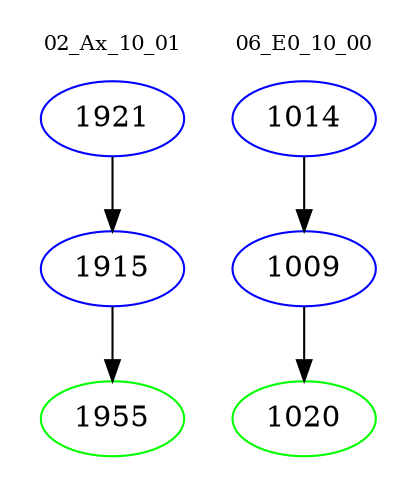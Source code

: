 digraph{
subgraph cluster_0 {
color = white
label = "02_Ax_10_01";
fontsize=10;
T0_1921 [label="1921", color="blue"]
T0_1921 -> T0_1915 [color="black"]
T0_1915 [label="1915", color="blue"]
T0_1915 -> T0_1955 [color="black"]
T0_1955 [label="1955", color="green"]
}
subgraph cluster_1 {
color = white
label = "06_E0_10_00";
fontsize=10;
T1_1014 [label="1014", color="blue"]
T1_1014 -> T1_1009 [color="black"]
T1_1009 [label="1009", color="blue"]
T1_1009 -> T1_1020 [color="black"]
T1_1020 [label="1020", color="green"]
}
}
